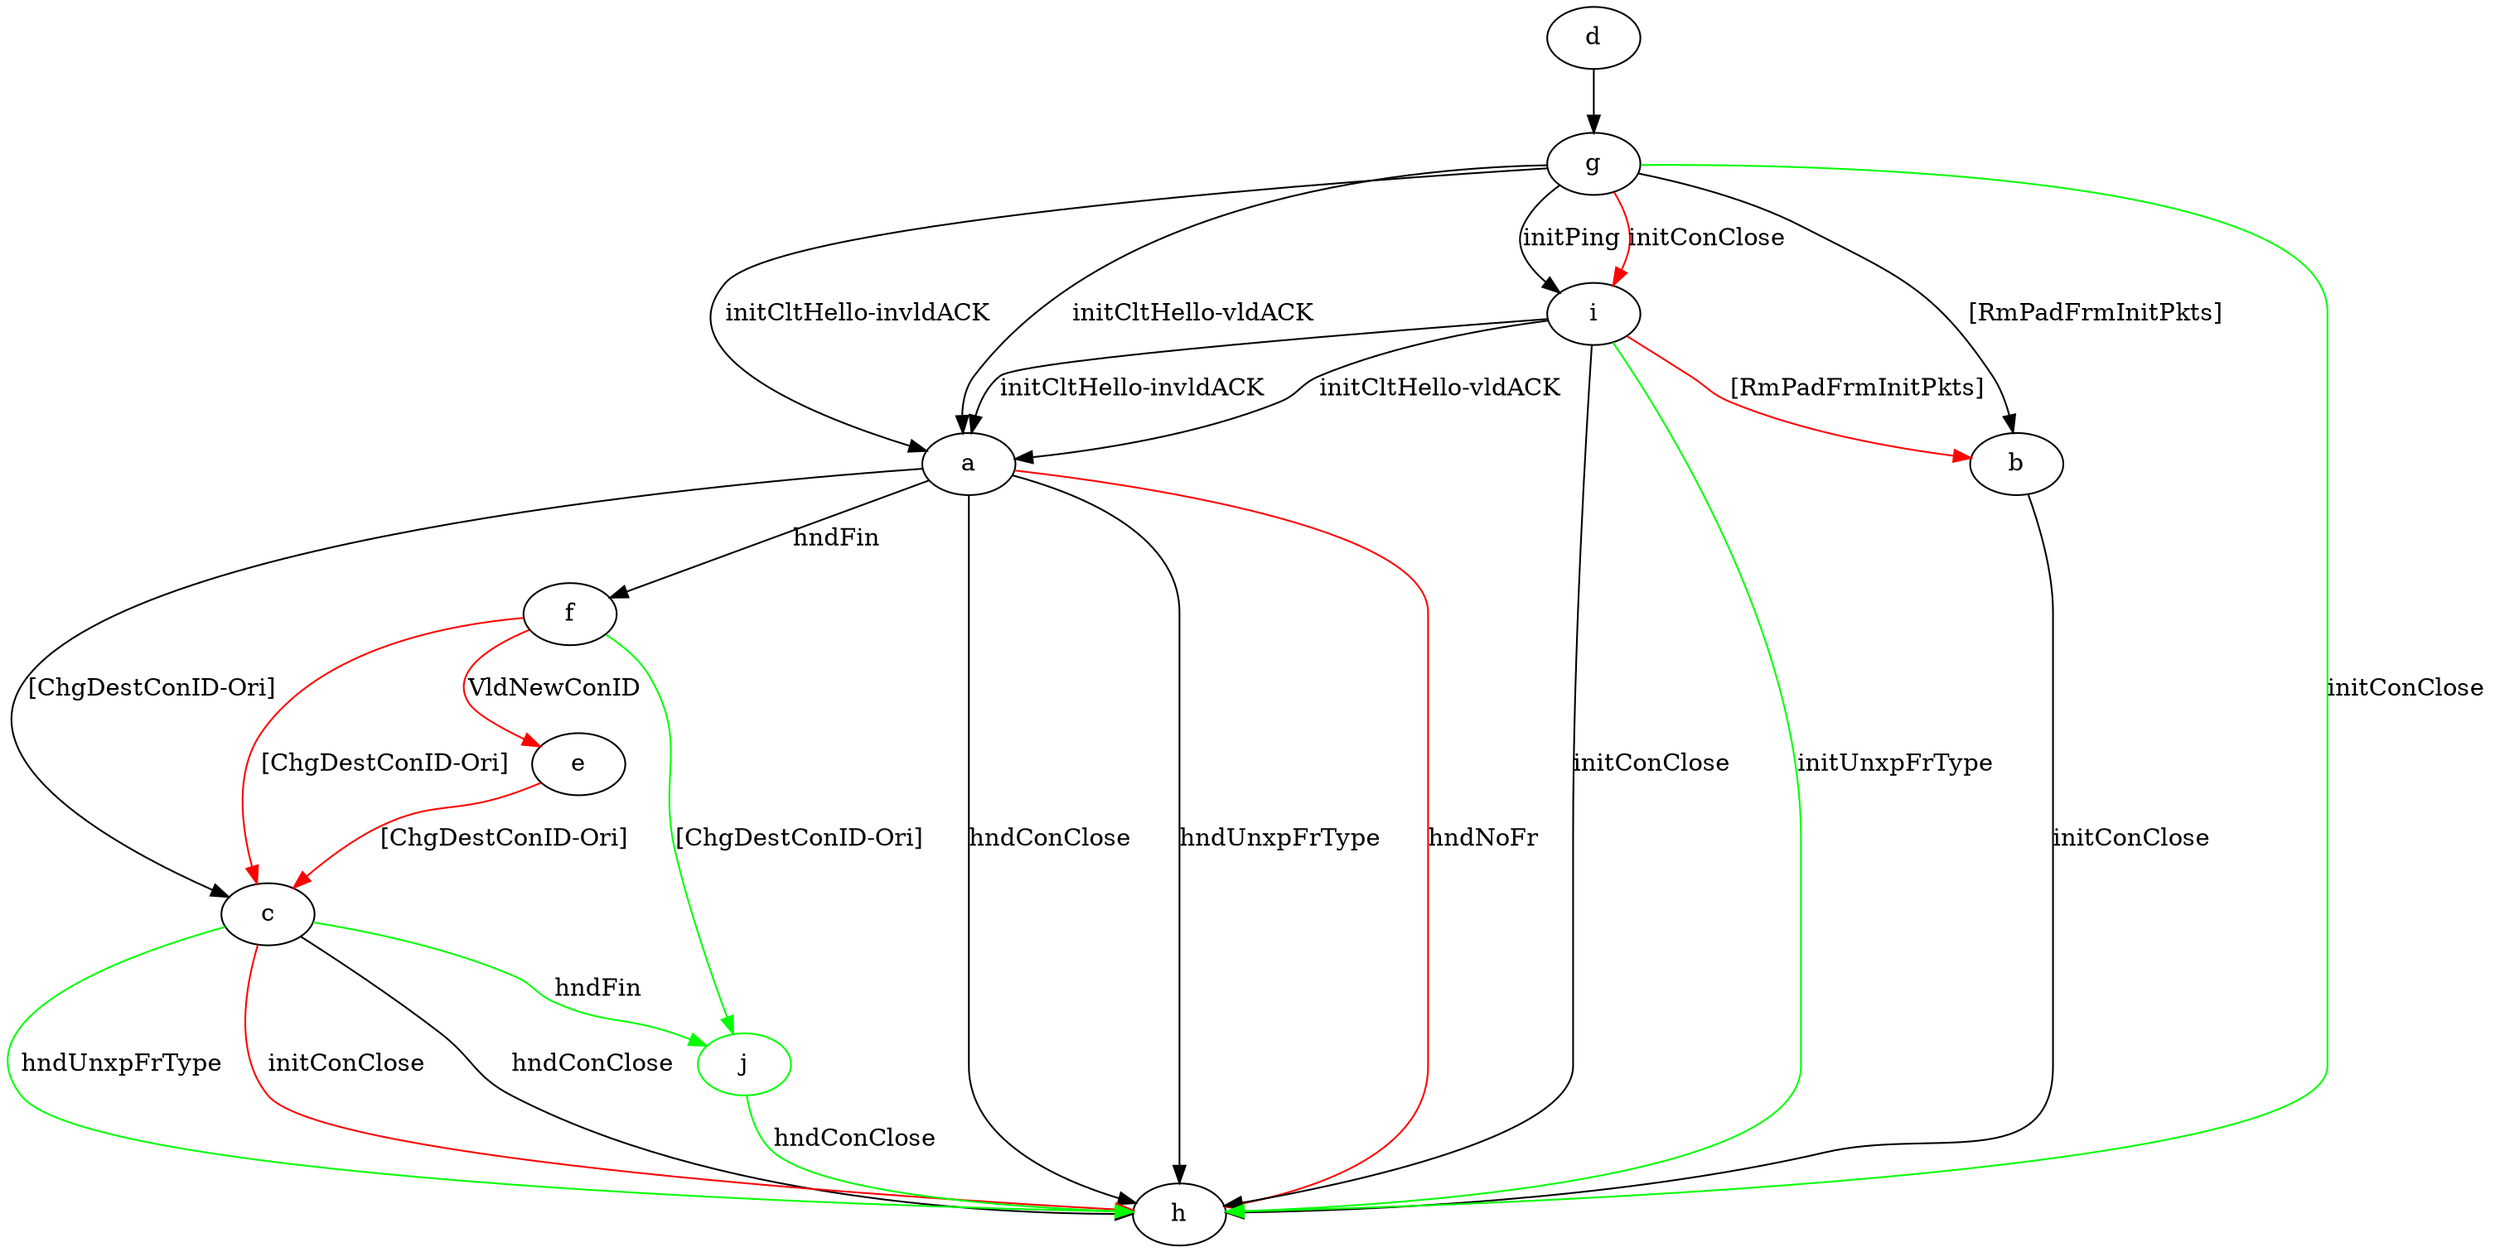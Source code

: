 digraph "" {
	a -> c	[key=0,
		label="[ChgDestConID-Ori] "];
	a -> f	[key=0,
		label="hndFin "];
	a -> h	[key=0,
		label="hndConClose "];
	a -> h	[key=1,
		label="hndUnxpFrType "];
	a -> h	[key=2,
		color=red,
		label="hndNoFr "];
	b -> h	[key=0,
		label="initConClose "];
	c -> h	[key=0,
		label="hndConClose "];
	c -> h	[key=1,
		color=green,
		label="hndUnxpFrType "];
	c -> h	[key=2,
		color=red,
		label="initConClose "];
	j	[color=green];
	c -> j	[key=0,
		color=green,
		label="hndFin "];
	d -> g	[key=0];
	e -> c	[key=0,
		color=red,
		label="[ChgDestConID-Ori] "];
	f -> c	[key=0,
		color=red,
		label="[ChgDestConID-Ori] "];
	f -> e	[key=0,
		color=red,
		label="VldNewConID "];
	f -> j	[key=0,
		color=green,
		label="[ChgDestConID-Ori] "];
	g -> a	[key=0,
		label="initCltHello-vldACK "];
	g -> a	[key=1,
		label="initCltHello-invldACK "];
	g -> b	[key=0,
		label="[RmPadFrmInitPkts] "];
	g -> h	[key=0,
		color=green,
		label="initConClose "];
	g -> i	[key=0,
		label="initPing "];
	g -> i	[key=1,
		color=red,
		label="initConClose "];
	i -> a	[key=0,
		label="initCltHello-vldACK "];
	i -> a	[key=1,
		label="initCltHello-invldACK "];
	i -> b	[key=0,
		color=red,
		label="[RmPadFrmInitPkts] "];
	i -> h	[key=0,
		label="initConClose "];
	i -> h	[key=1,
		color=green,
		label="initUnxpFrType "];
	j -> h	[key=0,
		color=green,
		label="hndConClose "];
}
